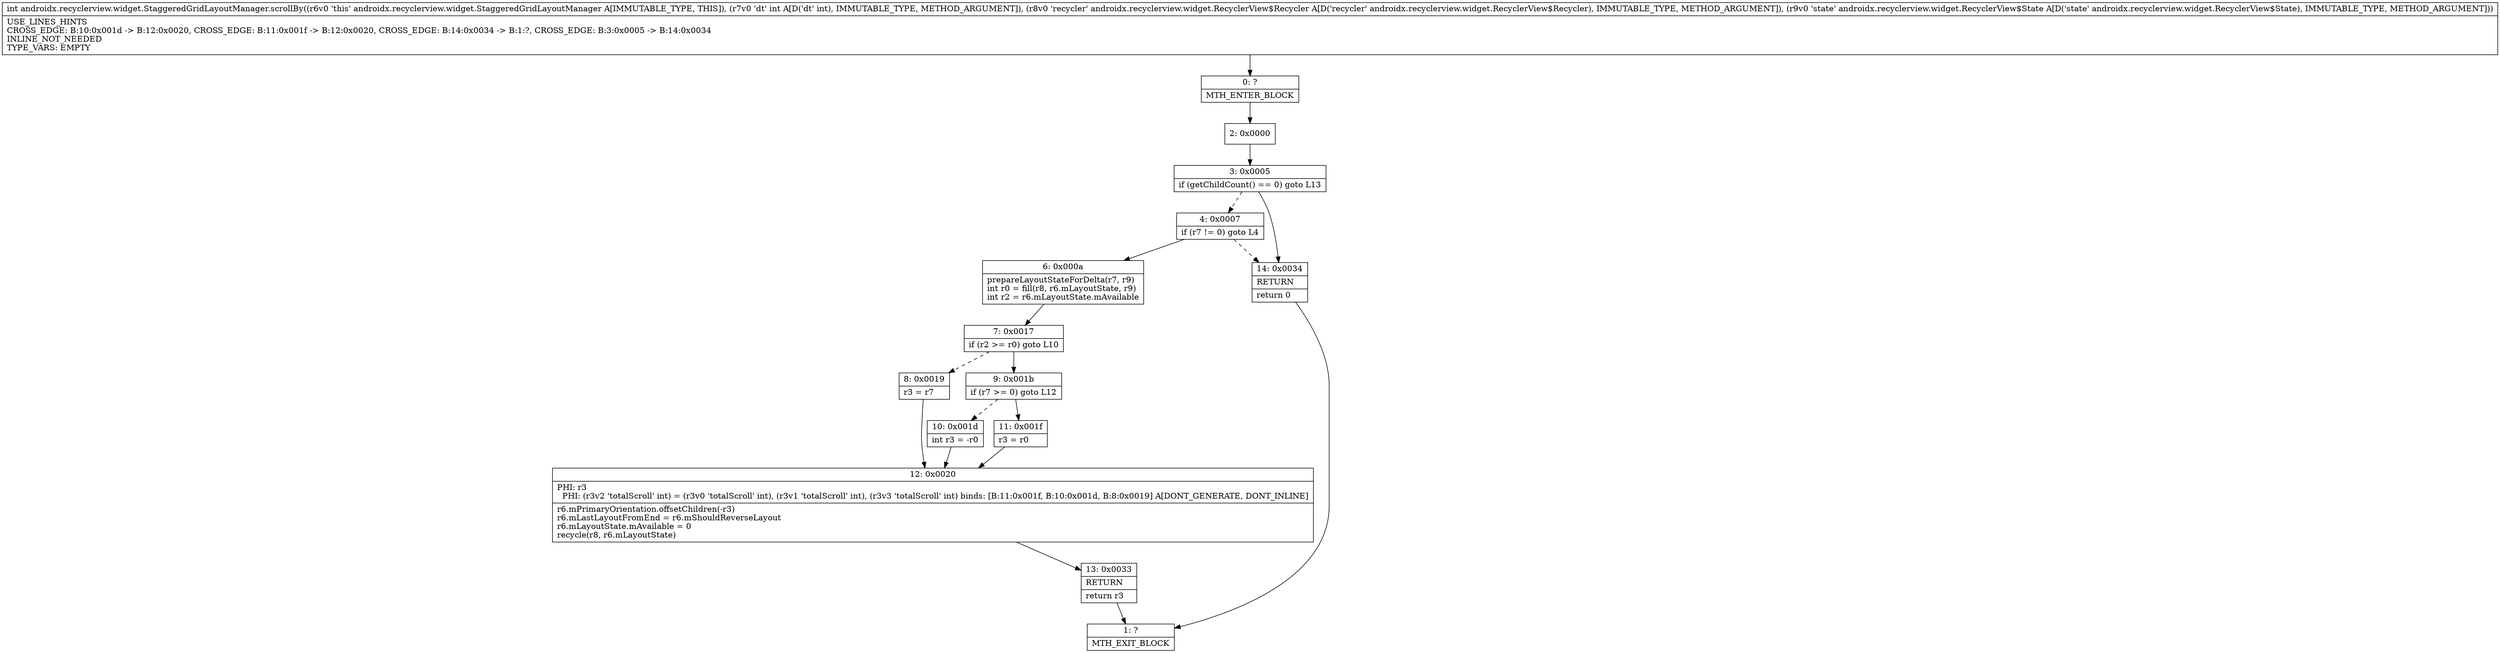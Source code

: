 digraph "CFG forandroidx.recyclerview.widget.StaggeredGridLayoutManager.scrollBy(ILandroidx\/recyclerview\/widget\/RecyclerView$Recycler;Landroidx\/recyclerview\/widget\/RecyclerView$State;)I" {
Node_0 [shape=record,label="{0\:\ ?|MTH_ENTER_BLOCK\l}"];
Node_2 [shape=record,label="{2\:\ 0x0000}"];
Node_3 [shape=record,label="{3\:\ 0x0005|if (getChildCount() == 0) goto L13\l}"];
Node_4 [shape=record,label="{4\:\ 0x0007|if (r7 != 0) goto L4\l}"];
Node_6 [shape=record,label="{6\:\ 0x000a|prepareLayoutStateForDelta(r7, r9)\lint r0 = fill(r8, r6.mLayoutState, r9)\lint r2 = r6.mLayoutState.mAvailable\l}"];
Node_7 [shape=record,label="{7\:\ 0x0017|if (r2 \>= r0) goto L10\l}"];
Node_8 [shape=record,label="{8\:\ 0x0019|r3 = r7\l}"];
Node_12 [shape=record,label="{12\:\ 0x0020|PHI: r3 \l  PHI: (r3v2 'totalScroll' int) = (r3v0 'totalScroll' int), (r3v1 'totalScroll' int), (r3v3 'totalScroll' int) binds: [B:11:0x001f, B:10:0x001d, B:8:0x0019] A[DONT_GENERATE, DONT_INLINE]\l|r6.mPrimaryOrientation.offsetChildren(\-r3)\lr6.mLastLayoutFromEnd = r6.mShouldReverseLayout\lr6.mLayoutState.mAvailable = 0\lrecycle(r8, r6.mLayoutState)\l}"];
Node_13 [shape=record,label="{13\:\ 0x0033|RETURN\l|return r3\l}"];
Node_1 [shape=record,label="{1\:\ ?|MTH_EXIT_BLOCK\l}"];
Node_9 [shape=record,label="{9\:\ 0x001b|if (r7 \>= 0) goto L12\l}"];
Node_10 [shape=record,label="{10\:\ 0x001d|int r3 = \-r0\l}"];
Node_11 [shape=record,label="{11\:\ 0x001f|r3 = r0\l}"];
Node_14 [shape=record,label="{14\:\ 0x0034|RETURN\l|return 0\l}"];
MethodNode[shape=record,label="{int androidx.recyclerview.widget.StaggeredGridLayoutManager.scrollBy((r6v0 'this' androidx.recyclerview.widget.StaggeredGridLayoutManager A[IMMUTABLE_TYPE, THIS]), (r7v0 'dt' int A[D('dt' int), IMMUTABLE_TYPE, METHOD_ARGUMENT]), (r8v0 'recycler' androidx.recyclerview.widget.RecyclerView$Recycler A[D('recycler' androidx.recyclerview.widget.RecyclerView$Recycler), IMMUTABLE_TYPE, METHOD_ARGUMENT]), (r9v0 'state' androidx.recyclerview.widget.RecyclerView$State A[D('state' androidx.recyclerview.widget.RecyclerView$State), IMMUTABLE_TYPE, METHOD_ARGUMENT]))  | USE_LINES_HINTS\lCROSS_EDGE: B:10:0x001d \-\> B:12:0x0020, CROSS_EDGE: B:11:0x001f \-\> B:12:0x0020, CROSS_EDGE: B:14:0x0034 \-\> B:1:?, CROSS_EDGE: B:3:0x0005 \-\> B:14:0x0034\lINLINE_NOT_NEEDED\lTYPE_VARS: EMPTY\l}"];
MethodNode -> Node_0;Node_0 -> Node_2;
Node_2 -> Node_3;
Node_3 -> Node_4[style=dashed];
Node_3 -> Node_14;
Node_4 -> Node_6;
Node_4 -> Node_14[style=dashed];
Node_6 -> Node_7;
Node_7 -> Node_8[style=dashed];
Node_7 -> Node_9;
Node_8 -> Node_12;
Node_12 -> Node_13;
Node_13 -> Node_1;
Node_9 -> Node_10[style=dashed];
Node_9 -> Node_11;
Node_10 -> Node_12;
Node_11 -> Node_12;
Node_14 -> Node_1;
}

